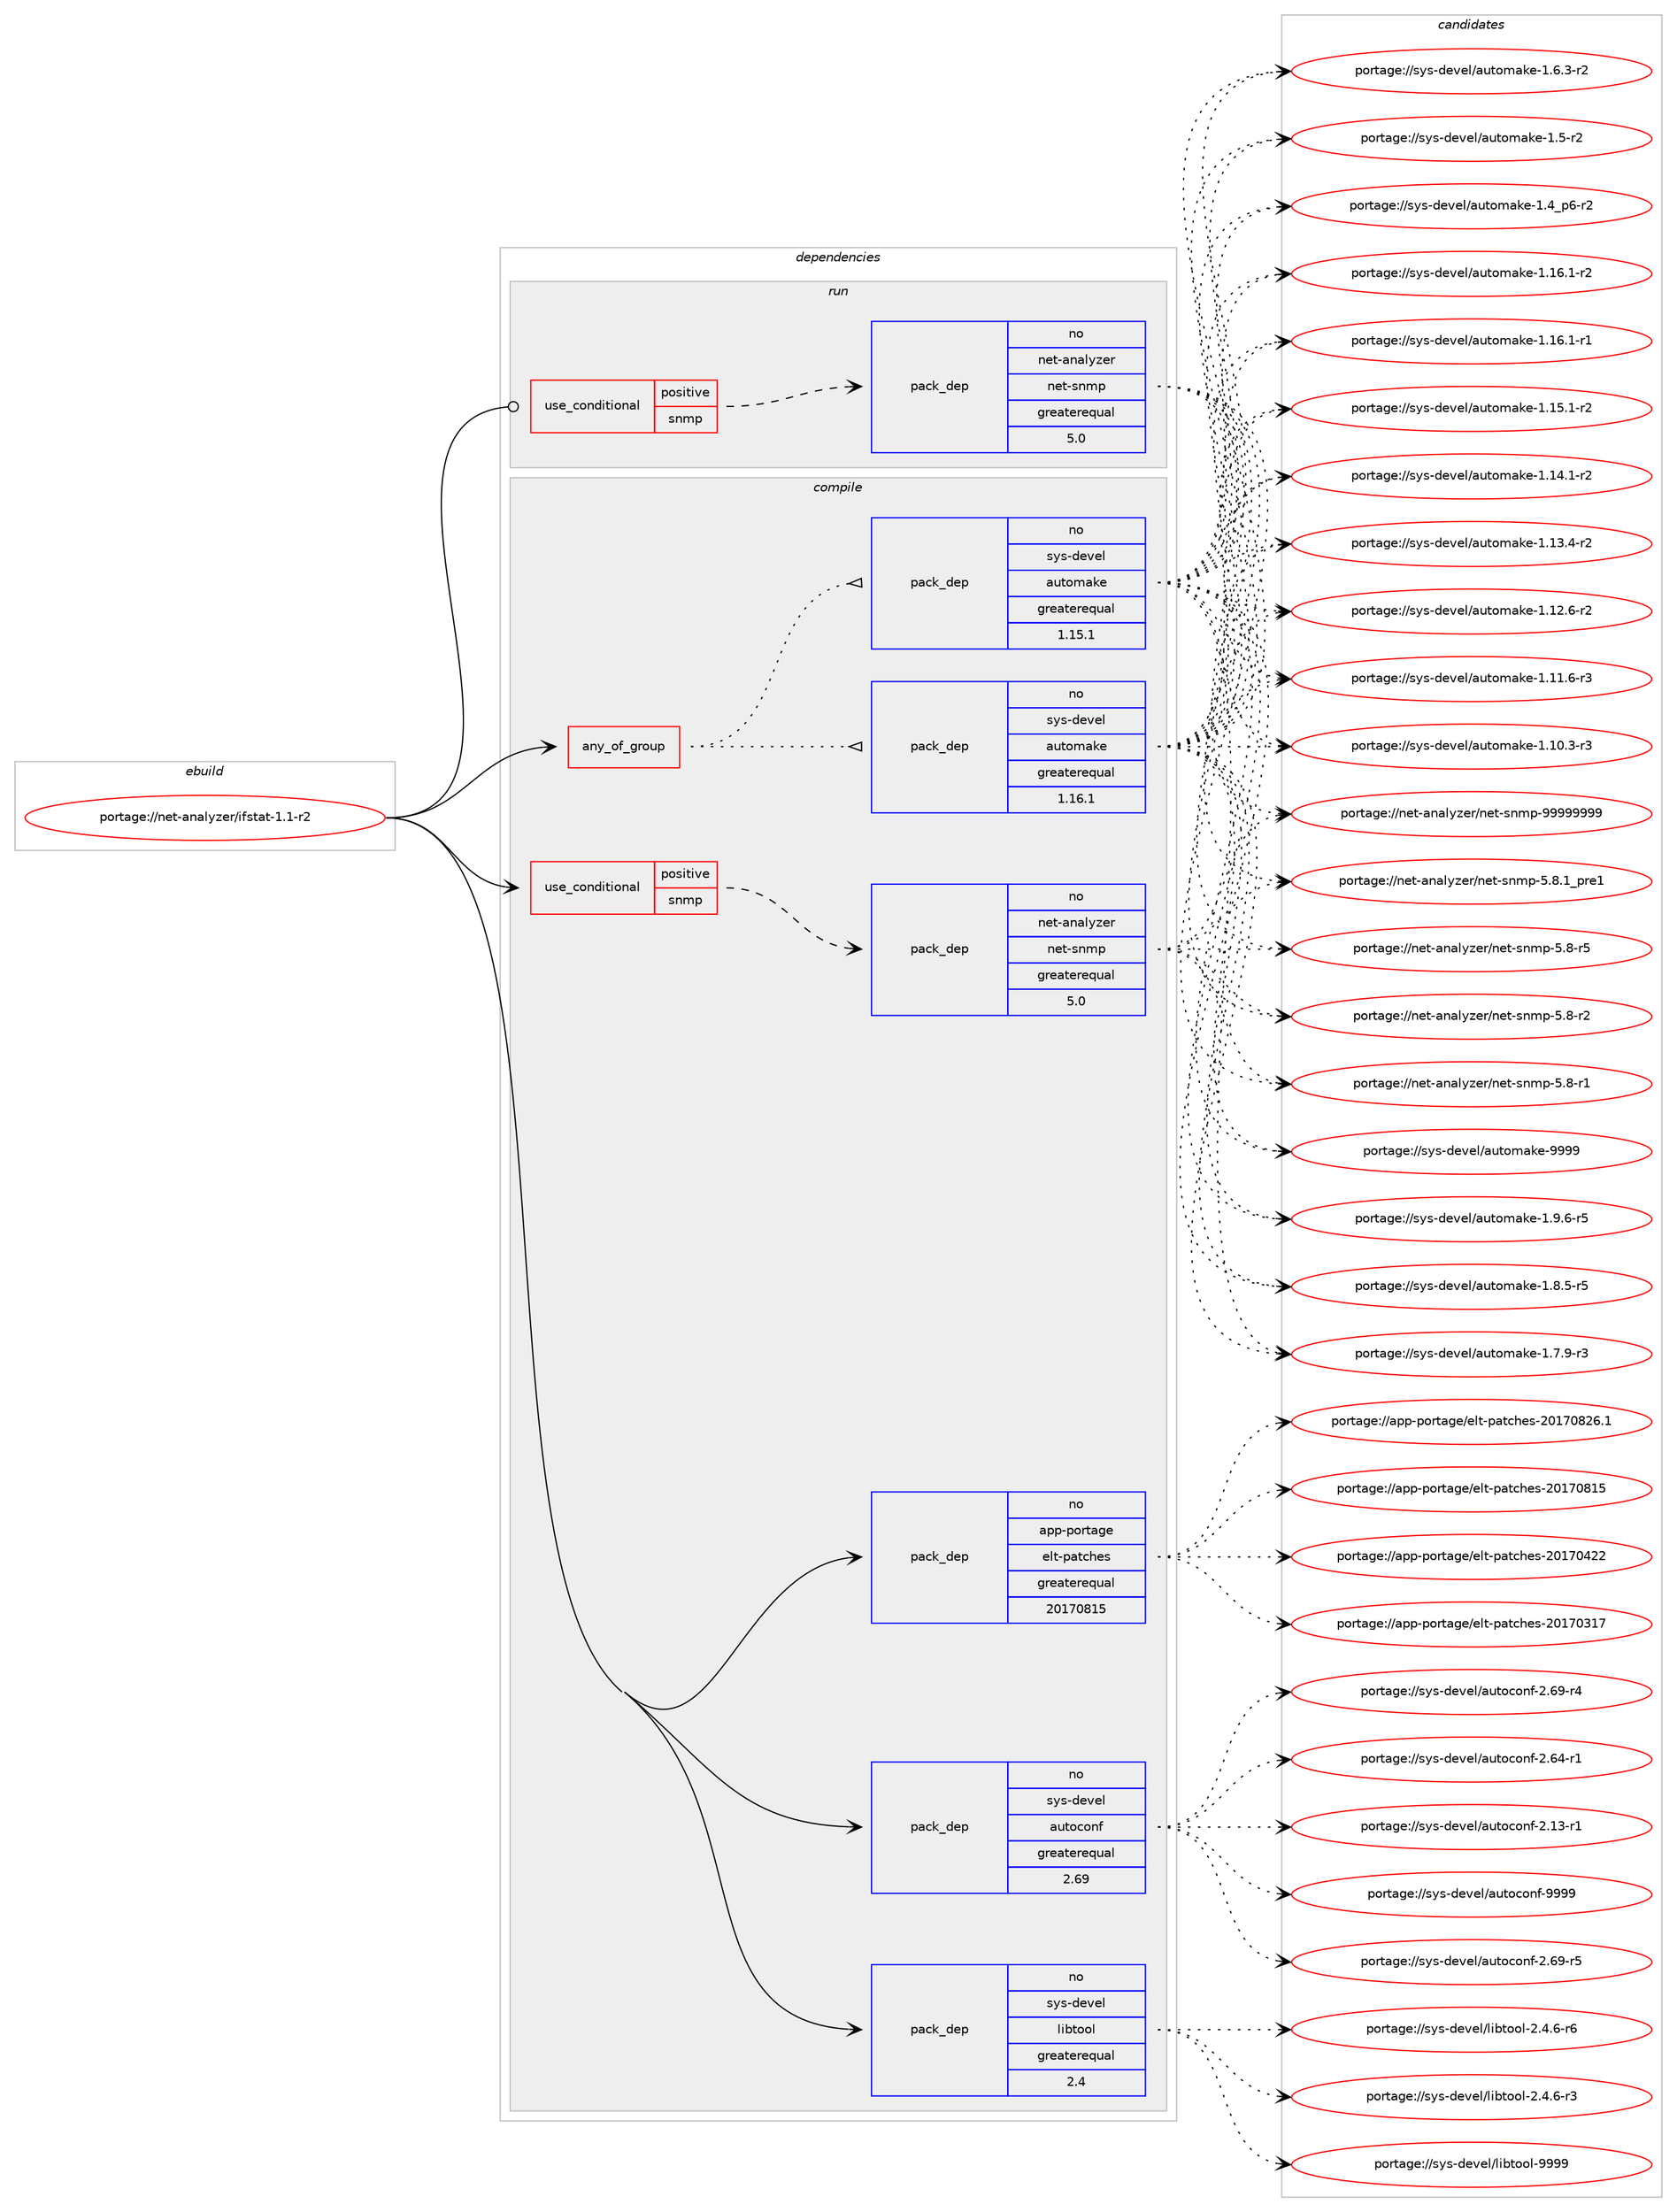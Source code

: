 digraph prolog {

# *************
# Graph options
# *************

newrank=true;
concentrate=true;
compound=true;
graph [rankdir=LR,fontname=Helvetica,fontsize=10,ranksep=1.5];#, ranksep=2.5, nodesep=0.2];
edge  [arrowhead=vee];
node  [fontname=Helvetica,fontsize=10];

# **********
# The ebuild
# **********

subgraph cluster_leftcol {
color=gray;
rank=same;
label=<<i>ebuild</i>>;
id [label="portage://net-analyzer/ifstat-1.1-r2", color=red, width=4, href="../net-analyzer/ifstat-1.1-r2.svg"];
}

# ****************
# The dependencies
# ****************

subgraph cluster_midcol {
color=gray;
label=<<i>dependencies</i>>;
subgraph cluster_compile {
fillcolor="#eeeeee";
style=filled;
label=<<i>compile</i>>;
subgraph any2574 {
dependency169912 [label=<<TABLE BORDER="0" CELLBORDER="1" CELLSPACING="0" CELLPADDING="4"><TR><TD CELLPADDING="10">any_of_group</TD></TR></TABLE>>, shape=none, color=red];subgraph pack130283 {
dependency169913 [label=<<TABLE BORDER="0" CELLBORDER="1" CELLSPACING="0" CELLPADDING="4" WIDTH="220"><TR><TD ROWSPAN="6" CELLPADDING="30">pack_dep</TD></TR><TR><TD WIDTH="110">no</TD></TR><TR><TD>sys-devel</TD></TR><TR><TD>automake</TD></TR><TR><TD>greaterequal</TD></TR><TR><TD>1.16.1</TD></TR></TABLE>>, shape=none, color=blue];
}
dependency169912:e -> dependency169913:w [weight=20,style="dotted",arrowhead="oinv"];
subgraph pack130284 {
dependency169914 [label=<<TABLE BORDER="0" CELLBORDER="1" CELLSPACING="0" CELLPADDING="4" WIDTH="220"><TR><TD ROWSPAN="6" CELLPADDING="30">pack_dep</TD></TR><TR><TD WIDTH="110">no</TD></TR><TR><TD>sys-devel</TD></TR><TR><TD>automake</TD></TR><TR><TD>greaterequal</TD></TR><TR><TD>1.15.1</TD></TR></TABLE>>, shape=none, color=blue];
}
dependency169912:e -> dependency169914:w [weight=20,style="dotted",arrowhead="oinv"];
}
id:e -> dependency169912:w [weight=20,style="solid",arrowhead="vee"];
subgraph cond36908 {
dependency169915 [label=<<TABLE BORDER="0" CELLBORDER="1" CELLSPACING="0" CELLPADDING="4"><TR><TD ROWSPAN="3" CELLPADDING="10">use_conditional</TD></TR><TR><TD>positive</TD></TR><TR><TD>snmp</TD></TR></TABLE>>, shape=none, color=red];
subgraph pack130285 {
dependency169916 [label=<<TABLE BORDER="0" CELLBORDER="1" CELLSPACING="0" CELLPADDING="4" WIDTH="220"><TR><TD ROWSPAN="6" CELLPADDING="30">pack_dep</TD></TR><TR><TD WIDTH="110">no</TD></TR><TR><TD>net-analyzer</TD></TR><TR><TD>net-snmp</TD></TR><TR><TD>greaterequal</TD></TR><TR><TD>5.0</TD></TR></TABLE>>, shape=none, color=blue];
}
dependency169915:e -> dependency169916:w [weight=20,style="dashed",arrowhead="vee"];
}
id:e -> dependency169915:w [weight=20,style="solid",arrowhead="vee"];
subgraph pack130286 {
dependency169917 [label=<<TABLE BORDER="0" CELLBORDER="1" CELLSPACING="0" CELLPADDING="4" WIDTH="220"><TR><TD ROWSPAN="6" CELLPADDING="30">pack_dep</TD></TR><TR><TD WIDTH="110">no</TD></TR><TR><TD>app-portage</TD></TR><TR><TD>elt-patches</TD></TR><TR><TD>greaterequal</TD></TR><TR><TD>20170815</TD></TR></TABLE>>, shape=none, color=blue];
}
id:e -> dependency169917:w [weight=20,style="solid",arrowhead="vee"];
subgraph pack130287 {
dependency169918 [label=<<TABLE BORDER="0" CELLBORDER="1" CELLSPACING="0" CELLPADDING="4" WIDTH="220"><TR><TD ROWSPAN="6" CELLPADDING="30">pack_dep</TD></TR><TR><TD WIDTH="110">no</TD></TR><TR><TD>sys-devel</TD></TR><TR><TD>autoconf</TD></TR><TR><TD>greaterequal</TD></TR><TR><TD>2.69</TD></TR></TABLE>>, shape=none, color=blue];
}
id:e -> dependency169918:w [weight=20,style="solid",arrowhead="vee"];
subgraph pack130288 {
dependency169919 [label=<<TABLE BORDER="0" CELLBORDER="1" CELLSPACING="0" CELLPADDING="4" WIDTH="220"><TR><TD ROWSPAN="6" CELLPADDING="30">pack_dep</TD></TR><TR><TD WIDTH="110">no</TD></TR><TR><TD>sys-devel</TD></TR><TR><TD>libtool</TD></TR><TR><TD>greaterequal</TD></TR><TR><TD>2.4</TD></TR></TABLE>>, shape=none, color=blue];
}
id:e -> dependency169919:w [weight=20,style="solid",arrowhead="vee"];
}
subgraph cluster_compileandrun {
fillcolor="#eeeeee";
style=filled;
label=<<i>compile and run</i>>;
}
subgraph cluster_run {
fillcolor="#eeeeee";
style=filled;
label=<<i>run</i>>;
subgraph cond36909 {
dependency169920 [label=<<TABLE BORDER="0" CELLBORDER="1" CELLSPACING="0" CELLPADDING="4"><TR><TD ROWSPAN="3" CELLPADDING="10">use_conditional</TD></TR><TR><TD>positive</TD></TR><TR><TD>snmp</TD></TR></TABLE>>, shape=none, color=red];
subgraph pack130289 {
dependency169921 [label=<<TABLE BORDER="0" CELLBORDER="1" CELLSPACING="0" CELLPADDING="4" WIDTH="220"><TR><TD ROWSPAN="6" CELLPADDING="30">pack_dep</TD></TR><TR><TD WIDTH="110">no</TD></TR><TR><TD>net-analyzer</TD></TR><TR><TD>net-snmp</TD></TR><TR><TD>greaterequal</TD></TR><TR><TD>5.0</TD></TR></TABLE>>, shape=none, color=blue];
}
dependency169920:e -> dependency169921:w [weight=20,style="dashed",arrowhead="vee"];
}
id:e -> dependency169920:w [weight=20,style="solid",arrowhead="odot"];
}
}

# **************
# The candidates
# **************

subgraph cluster_choices {
rank=same;
color=gray;
label=<<i>candidates</i>>;

subgraph choice130283 {
color=black;
nodesep=1;
choice115121115451001011181011084797117116111109971071014557575757 [label="portage://sys-devel/automake-9999", color=red, width=4,href="../sys-devel/automake-9999.svg"];
choice115121115451001011181011084797117116111109971071014549465746544511453 [label="portage://sys-devel/automake-1.9.6-r5", color=red, width=4,href="../sys-devel/automake-1.9.6-r5.svg"];
choice115121115451001011181011084797117116111109971071014549465646534511453 [label="portage://sys-devel/automake-1.8.5-r5", color=red, width=4,href="../sys-devel/automake-1.8.5-r5.svg"];
choice115121115451001011181011084797117116111109971071014549465546574511451 [label="portage://sys-devel/automake-1.7.9-r3", color=red, width=4,href="../sys-devel/automake-1.7.9-r3.svg"];
choice115121115451001011181011084797117116111109971071014549465446514511450 [label="portage://sys-devel/automake-1.6.3-r2", color=red, width=4,href="../sys-devel/automake-1.6.3-r2.svg"];
choice11512111545100101118101108479711711611110997107101454946534511450 [label="portage://sys-devel/automake-1.5-r2", color=red, width=4,href="../sys-devel/automake-1.5-r2.svg"];
choice115121115451001011181011084797117116111109971071014549465295112544511450 [label="portage://sys-devel/automake-1.4_p6-r2", color=red, width=4,href="../sys-devel/automake-1.4_p6-r2.svg"];
choice11512111545100101118101108479711711611110997107101454946495446494511450 [label="portage://sys-devel/automake-1.16.1-r2", color=red, width=4,href="../sys-devel/automake-1.16.1-r2.svg"];
choice11512111545100101118101108479711711611110997107101454946495446494511449 [label="portage://sys-devel/automake-1.16.1-r1", color=red, width=4,href="../sys-devel/automake-1.16.1-r1.svg"];
choice11512111545100101118101108479711711611110997107101454946495346494511450 [label="portage://sys-devel/automake-1.15.1-r2", color=red, width=4,href="../sys-devel/automake-1.15.1-r2.svg"];
choice11512111545100101118101108479711711611110997107101454946495246494511450 [label="portage://sys-devel/automake-1.14.1-r2", color=red, width=4,href="../sys-devel/automake-1.14.1-r2.svg"];
choice11512111545100101118101108479711711611110997107101454946495146524511450 [label="portage://sys-devel/automake-1.13.4-r2", color=red, width=4,href="../sys-devel/automake-1.13.4-r2.svg"];
choice11512111545100101118101108479711711611110997107101454946495046544511450 [label="portage://sys-devel/automake-1.12.6-r2", color=red, width=4,href="../sys-devel/automake-1.12.6-r2.svg"];
choice11512111545100101118101108479711711611110997107101454946494946544511451 [label="portage://sys-devel/automake-1.11.6-r3", color=red, width=4,href="../sys-devel/automake-1.11.6-r3.svg"];
choice11512111545100101118101108479711711611110997107101454946494846514511451 [label="portage://sys-devel/automake-1.10.3-r3", color=red, width=4,href="../sys-devel/automake-1.10.3-r3.svg"];
dependency169913:e -> choice115121115451001011181011084797117116111109971071014557575757:w [style=dotted,weight="100"];
dependency169913:e -> choice115121115451001011181011084797117116111109971071014549465746544511453:w [style=dotted,weight="100"];
dependency169913:e -> choice115121115451001011181011084797117116111109971071014549465646534511453:w [style=dotted,weight="100"];
dependency169913:e -> choice115121115451001011181011084797117116111109971071014549465546574511451:w [style=dotted,weight="100"];
dependency169913:e -> choice115121115451001011181011084797117116111109971071014549465446514511450:w [style=dotted,weight="100"];
dependency169913:e -> choice11512111545100101118101108479711711611110997107101454946534511450:w [style=dotted,weight="100"];
dependency169913:e -> choice115121115451001011181011084797117116111109971071014549465295112544511450:w [style=dotted,weight="100"];
dependency169913:e -> choice11512111545100101118101108479711711611110997107101454946495446494511450:w [style=dotted,weight="100"];
dependency169913:e -> choice11512111545100101118101108479711711611110997107101454946495446494511449:w [style=dotted,weight="100"];
dependency169913:e -> choice11512111545100101118101108479711711611110997107101454946495346494511450:w [style=dotted,weight="100"];
dependency169913:e -> choice11512111545100101118101108479711711611110997107101454946495246494511450:w [style=dotted,weight="100"];
dependency169913:e -> choice11512111545100101118101108479711711611110997107101454946495146524511450:w [style=dotted,weight="100"];
dependency169913:e -> choice11512111545100101118101108479711711611110997107101454946495046544511450:w [style=dotted,weight="100"];
dependency169913:e -> choice11512111545100101118101108479711711611110997107101454946494946544511451:w [style=dotted,weight="100"];
dependency169913:e -> choice11512111545100101118101108479711711611110997107101454946494846514511451:w [style=dotted,weight="100"];
}
subgraph choice130284 {
color=black;
nodesep=1;
choice115121115451001011181011084797117116111109971071014557575757 [label="portage://sys-devel/automake-9999", color=red, width=4,href="../sys-devel/automake-9999.svg"];
choice115121115451001011181011084797117116111109971071014549465746544511453 [label="portage://sys-devel/automake-1.9.6-r5", color=red, width=4,href="../sys-devel/automake-1.9.6-r5.svg"];
choice115121115451001011181011084797117116111109971071014549465646534511453 [label="portage://sys-devel/automake-1.8.5-r5", color=red, width=4,href="../sys-devel/automake-1.8.5-r5.svg"];
choice115121115451001011181011084797117116111109971071014549465546574511451 [label="portage://sys-devel/automake-1.7.9-r3", color=red, width=4,href="../sys-devel/automake-1.7.9-r3.svg"];
choice115121115451001011181011084797117116111109971071014549465446514511450 [label="portage://sys-devel/automake-1.6.3-r2", color=red, width=4,href="../sys-devel/automake-1.6.3-r2.svg"];
choice11512111545100101118101108479711711611110997107101454946534511450 [label="portage://sys-devel/automake-1.5-r2", color=red, width=4,href="../sys-devel/automake-1.5-r2.svg"];
choice115121115451001011181011084797117116111109971071014549465295112544511450 [label="portage://sys-devel/automake-1.4_p6-r2", color=red, width=4,href="../sys-devel/automake-1.4_p6-r2.svg"];
choice11512111545100101118101108479711711611110997107101454946495446494511450 [label="portage://sys-devel/automake-1.16.1-r2", color=red, width=4,href="../sys-devel/automake-1.16.1-r2.svg"];
choice11512111545100101118101108479711711611110997107101454946495446494511449 [label="portage://sys-devel/automake-1.16.1-r1", color=red, width=4,href="../sys-devel/automake-1.16.1-r1.svg"];
choice11512111545100101118101108479711711611110997107101454946495346494511450 [label="portage://sys-devel/automake-1.15.1-r2", color=red, width=4,href="../sys-devel/automake-1.15.1-r2.svg"];
choice11512111545100101118101108479711711611110997107101454946495246494511450 [label="portage://sys-devel/automake-1.14.1-r2", color=red, width=4,href="../sys-devel/automake-1.14.1-r2.svg"];
choice11512111545100101118101108479711711611110997107101454946495146524511450 [label="portage://sys-devel/automake-1.13.4-r2", color=red, width=4,href="../sys-devel/automake-1.13.4-r2.svg"];
choice11512111545100101118101108479711711611110997107101454946495046544511450 [label="portage://sys-devel/automake-1.12.6-r2", color=red, width=4,href="../sys-devel/automake-1.12.6-r2.svg"];
choice11512111545100101118101108479711711611110997107101454946494946544511451 [label="portage://sys-devel/automake-1.11.6-r3", color=red, width=4,href="../sys-devel/automake-1.11.6-r3.svg"];
choice11512111545100101118101108479711711611110997107101454946494846514511451 [label="portage://sys-devel/automake-1.10.3-r3", color=red, width=4,href="../sys-devel/automake-1.10.3-r3.svg"];
dependency169914:e -> choice115121115451001011181011084797117116111109971071014557575757:w [style=dotted,weight="100"];
dependency169914:e -> choice115121115451001011181011084797117116111109971071014549465746544511453:w [style=dotted,weight="100"];
dependency169914:e -> choice115121115451001011181011084797117116111109971071014549465646534511453:w [style=dotted,weight="100"];
dependency169914:e -> choice115121115451001011181011084797117116111109971071014549465546574511451:w [style=dotted,weight="100"];
dependency169914:e -> choice115121115451001011181011084797117116111109971071014549465446514511450:w [style=dotted,weight="100"];
dependency169914:e -> choice11512111545100101118101108479711711611110997107101454946534511450:w [style=dotted,weight="100"];
dependency169914:e -> choice115121115451001011181011084797117116111109971071014549465295112544511450:w [style=dotted,weight="100"];
dependency169914:e -> choice11512111545100101118101108479711711611110997107101454946495446494511450:w [style=dotted,weight="100"];
dependency169914:e -> choice11512111545100101118101108479711711611110997107101454946495446494511449:w [style=dotted,weight="100"];
dependency169914:e -> choice11512111545100101118101108479711711611110997107101454946495346494511450:w [style=dotted,weight="100"];
dependency169914:e -> choice11512111545100101118101108479711711611110997107101454946495246494511450:w [style=dotted,weight="100"];
dependency169914:e -> choice11512111545100101118101108479711711611110997107101454946495146524511450:w [style=dotted,weight="100"];
dependency169914:e -> choice11512111545100101118101108479711711611110997107101454946495046544511450:w [style=dotted,weight="100"];
dependency169914:e -> choice11512111545100101118101108479711711611110997107101454946494946544511451:w [style=dotted,weight="100"];
dependency169914:e -> choice11512111545100101118101108479711711611110997107101454946494846514511451:w [style=dotted,weight="100"];
}
subgraph choice130285 {
color=black;
nodesep=1;
choice1101011164597110971081211221011144711010111645115110109112455757575757575757 [label="portage://net-analyzer/net-snmp-99999999", color=red, width=4,href="../net-analyzer/net-snmp-99999999.svg"];
choice11010111645971109710812112210111447110101116451151101091124553465646499511211410149 [label="portage://net-analyzer/net-snmp-5.8.1_pre1", color=red, width=4,href="../net-analyzer/net-snmp-5.8.1_pre1.svg"];
choice1101011164597110971081211221011144711010111645115110109112455346564511453 [label="portage://net-analyzer/net-snmp-5.8-r5", color=red, width=4,href="../net-analyzer/net-snmp-5.8-r5.svg"];
choice1101011164597110971081211221011144711010111645115110109112455346564511450 [label="portage://net-analyzer/net-snmp-5.8-r2", color=red, width=4,href="../net-analyzer/net-snmp-5.8-r2.svg"];
choice1101011164597110971081211221011144711010111645115110109112455346564511449 [label="portage://net-analyzer/net-snmp-5.8-r1", color=red, width=4,href="../net-analyzer/net-snmp-5.8-r1.svg"];
dependency169916:e -> choice1101011164597110971081211221011144711010111645115110109112455757575757575757:w [style=dotted,weight="100"];
dependency169916:e -> choice11010111645971109710812112210111447110101116451151101091124553465646499511211410149:w [style=dotted,weight="100"];
dependency169916:e -> choice1101011164597110971081211221011144711010111645115110109112455346564511453:w [style=dotted,weight="100"];
dependency169916:e -> choice1101011164597110971081211221011144711010111645115110109112455346564511450:w [style=dotted,weight="100"];
dependency169916:e -> choice1101011164597110971081211221011144711010111645115110109112455346564511449:w [style=dotted,weight="100"];
}
subgraph choice130286 {
color=black;
nodesep=1;
choice971121124511211111411697103101471011081164511297116991041011154550484955485650544649 [label="portage://app-portage/elt-patches-20170826.1", color=red, width=4,href="../app-portage/elt-patches-20170826.1.svg"];
choice97112112451121111141169710310147101108116451129711699104101115455048495548564953 [label="portage://app-portage/elt-patches-20170815", color=red, width=4,href="../app-portage/elt-patches-20170815.svg"];
choice97112112451121111141169710310147101108116451129711699104101115455048495548525050 [label="portage://app-portage/elt-patches-20170422", color=red, width=4,href="../app-portage/elt-patches-20170422.svg"];
choice97112112451121111141169710310147101108116451129711699104101115455048495548514955 [label="portage://app-portage/elt-patches-20170317", color=red, width=4,href="../app-portage/elt-patches-20170317.svg"];
dependency169917:e -> choice971121124511211111411697103101471011081164511297116991041011154550484955485650544649:w [style=dotted,weight="100"];
dependency169917:e -> choice97112112451121111141169710310147101108116451129711699104101115455048495548564953:w [style=dotted,weight="100"];
dependency169917:e -> choice97112112451121111141169710310147101108116451129711699104101115455048495548525050:w [style=dotted,weight="100"];
dependency169917:e -> choice97112112451121111141169710310147101108116451129711699104101115455048495548514955:w [style=dotted,weight="100"];
}
subgraph choice130287 {
color=black;
nodesep=1;
choice115121115451001011181011084797117116111991111101024557575757 [label="portage://sys-devel/autoconf-9999", color=red, width=4,href="../sys-devel/autoconf-9999.svg"];
choice1151211154510010111810110847971171161119911111010245504654574511453 [label="portage://sys-devel/autoconf-2.69-r5", color=red, width=4,href="../sys-devel/autoconf-2.69-r5.svg"];
choice1151211154510010111810110847971171161119911111010245504654574511452 [label="portage://sys-devel/autoconf-2.69-r4", color=red, width=4,href="../sys-devel/autoconf-2.69-r4.svg"];
choice1151211154510010111810110847971171161119911111010245504654524511449 [label="portage://sys-devel/autoconf-2.64-r1", color=red, width=4,href="../sys-devel/autoconf-2.64-r1.svg"];
choice1151211154510010111810110847971171161119911111010245504649514511449 [label="portage://sys-devel/autoconf-2.13-r1", color=red, width=4,href="../sys-devel/autoconf-2.13-r1.svg"];
dependency169918:e -> choice115121115451001011181011084797117116111991111101024557575757:w [style=dotted,weight="100"];
dependency169918:e -> choice1151211154510010111810110847971171161119911111010245504654574511453:w [style=dotted,weight="100"];
dependency169918:e -> choice1151211154510010111810110847971171161119911111010245504654574511452:w [style=dotted,weight="100"];
dependency169918:e -> choice1151211154510010111810110847971171161119911111010245504654524511449:w [style=dotted,weight="100"];
dependency169918:e -> choice1151211154510010111810110847971171161119911111010245504649514511449:w [style=dotted,weight="100"];
}
subgraph choice130288 {
color=black;
nodesep=1;
choice1151211154510010111810110847108105981161111111084557575757 [label="portage://sys-devel/libtool-9999", color=red, width=4,href="../sys-devel/libtool-9999.svg"];
choice1151211154510010111810110847108105981161111111084550465246544511454 [label="portage://sys-devel/libtool-2.4.6-r6", color=red, width=4,href="../sys-devel/libtool-2.4.6-r6.svg"];
choice1151211154510010111810110847108105981161111111084550465246544511451 [label="portage://sys-devel/libtool-2.4.6-r3", color=red, width=4,href="../sys-devel/libtool-2.4.6-r3.svg"];
dependency169919:e -> choice1151211154510010111810110847108105981161111111084557575757:w [style=dotted,weight="100"];
dependency169919:e -> choice1151211154510010111810110847108105981161111111084550465246544511454:w [style=dotted,weight="100"];
dependency169919:e -> choice1151211154510010111810110847108105981161111111084550465246544511451:w [style=dotted,weight="100"];
}
subgraph choice130289 {
color=black;
nodesep=1;
choice1101011164597110971081211221011144711010111645115110109112455757575757575757 [label="portage://net-analyzer/net-snmp-99999999", color=red, width=4,href="../net-analyzer/net-snmp-99999999.svg"];
choice11010111645971109710812112210111447110101116451151101091124553465646499511211410149 [label="portage://net-analyzer/net-snmp-5.8.1_pre1", color=red, width=4,href="../net-analyzer/net-snmp-5.8.1_pre1.svg"];
choice1101011164597110971081211221011144711010111645115110109112455346564511453 [label="portage://net-analyzer/net-snmp-5.8-r5", color=red, width=4,href="../net-analyzer/net-snmp-5.8-r5.svg"];
choice1101011164597110971081211221011144711010111645115110109112455346564511450 [label="portage://net-analyzer/net-snmp-5.8-r2", color=red, width=4,href="../net-analyzer/net-snmp-5.8-r2.svg"];
choice1101011164597110971081211221011144711010111645115110109112455346564511449 [label="portage://net-analyzer/net-snmp-5.8-r1", color=red, width=4,href="../net-analyzer/net-snmp-5.8-r1.svg"];
dependency169921:e -> choice1101011164597110971081211221011144711010111645115110109112455757575757575757:w [style=dotted,weight="100"];
dependency169921:e -> choice11010111645971109710812112210111447110101116451151101091124553465646499511211410149:w [style=dotted,weight="100"];
dependency169921:e -> choice1101011164597110971081211221011144711010111645115110109112455346564511453:w [style=dotted,weight="100"];
dependency169921:e -> choice1101011164597110971081211221011144711010111645115110109112455346564511450:w [style=dotted,weight="100"];
dependency169921:e -> choice1101011164597110971081211221011144711010111645115110109112455346564511449:w [style=dotted,weight="100"];
}
}

}
